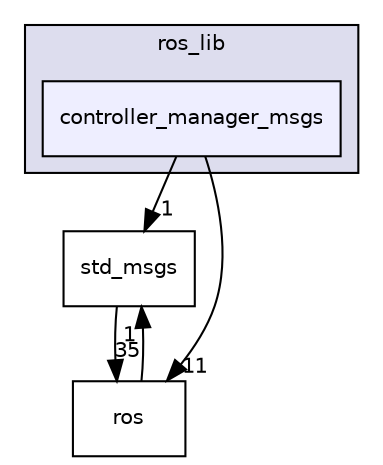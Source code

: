 digraph "controller_manager_msgs" {
  compound=true
  node [ fontsize="10", fontname="Helvetica"];
  edge [ labelfontsize="10", labelfontname="Helvetica"];
  subgraph clusterdir_90717b3c677f611b706863d5c86b90c7 {
    graph [ bgcolor="#ddddee", pencolor="black", label="ros_lib" fontname="Helvetica", fontsize="10", URL="dir_90717b3c677f611b706863d5c86b90c7.html"]
  dir_ab0a3d33bf618f0cb652e6373306fcfc [shape=box, label="controller_manager_msgs", style="filled", fillcolor="#eeeeff", pencolor="black", URL="dir_ab0a3d33bf618f0cb652e6373306fcfc.html"];
  }
  dir_f2816c854eb78437876b58f76ed52aaa [shape=box label="std_msgs" URL="dir_f2816c854eb78437876b58f76ed52aaa.html"];
  dir_74fd674bff593b67d15dde07bcd4f8f8 [shape=box label="ros" URL="dir_74fd674bff593b67d15dde07bcd4f8f8.html"];
  dir_f2816c854eb78437876b58f76ed52aaa->dir_74fd674bff593b67d15dde07bcd4f8f8 [headlabel="35", labeldistance=1.5 headhref="dir_000012_000025.html"];
  dir_ab0a3d33bf618f0cb652e6373306fcfc->dir_f2816c854eb78437876b58f76ed52aaa [headlabel="1", labeldistance=1.5 headhref="dir_000020_000012.html"];
  dir_ab0a3d33bf618f0cb652e6373306fcfc->dir_74fd674bff593b67d15dde07bcd4f8f8 [headlabel="11", labeldistance=1.5 headhref="dir_000020_000025.html"];
  dir_74fd674bff593b67d15dde07bcd4f8f8->dir_f2816c854eb78437876b58f76ed52aaa [headlabel="1", labeldistance=1.5 headhref="dir_000025_000012.html"];
}
